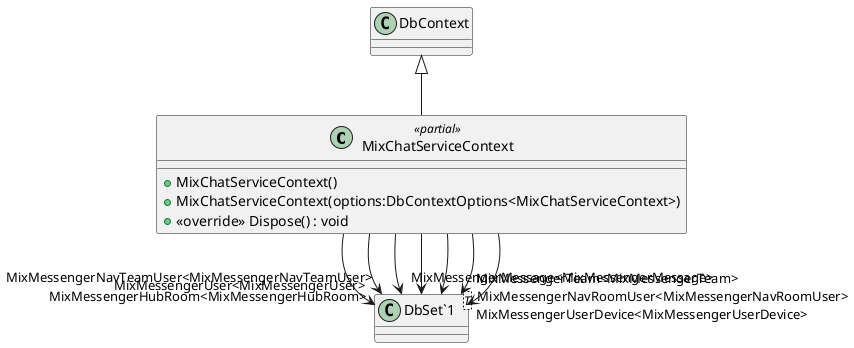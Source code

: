 @startuml
class MixChatServiceContext <<partial>> {
    + MixChatServiceContext()
    + MixChatServiceContext(options:DbContextOptions<MixChatServiceContext>)
    + <<override>> Dispose() : void
}
class "DbSet`1"<T> {
}
DbContext <|-- MixChatServiceContext
MixChatServiceContext --> "MixMessengerHubRoom<MixMessengerHubRoom>" "DbSet`1"
MixChatServiceContext --> "MixMessengerMessage<MixMessengerMessage>" "DbSet`1"
MixChatServiceContext --> "MixMessengerNavRoomUser<MixMessengerNavRoomUser>" "DbSet`1"
MixChatServiceContext --> "MixMessengerNavTeamUser<MixMessengerNavTeamUser>" "DbSet`1"
MixChatServiceContext --> "MixMessengerTeam<MixMessengerTeam>" "DbSet`1"
MixChatServiceContext --> "MixMessengerUser<MixMessengerUser>" "DbSet`1"
MixChatServiceContext --> "MixMessengerUserDevice<MixMessengerUserDevice>" "DbSet`1"
@enduml
